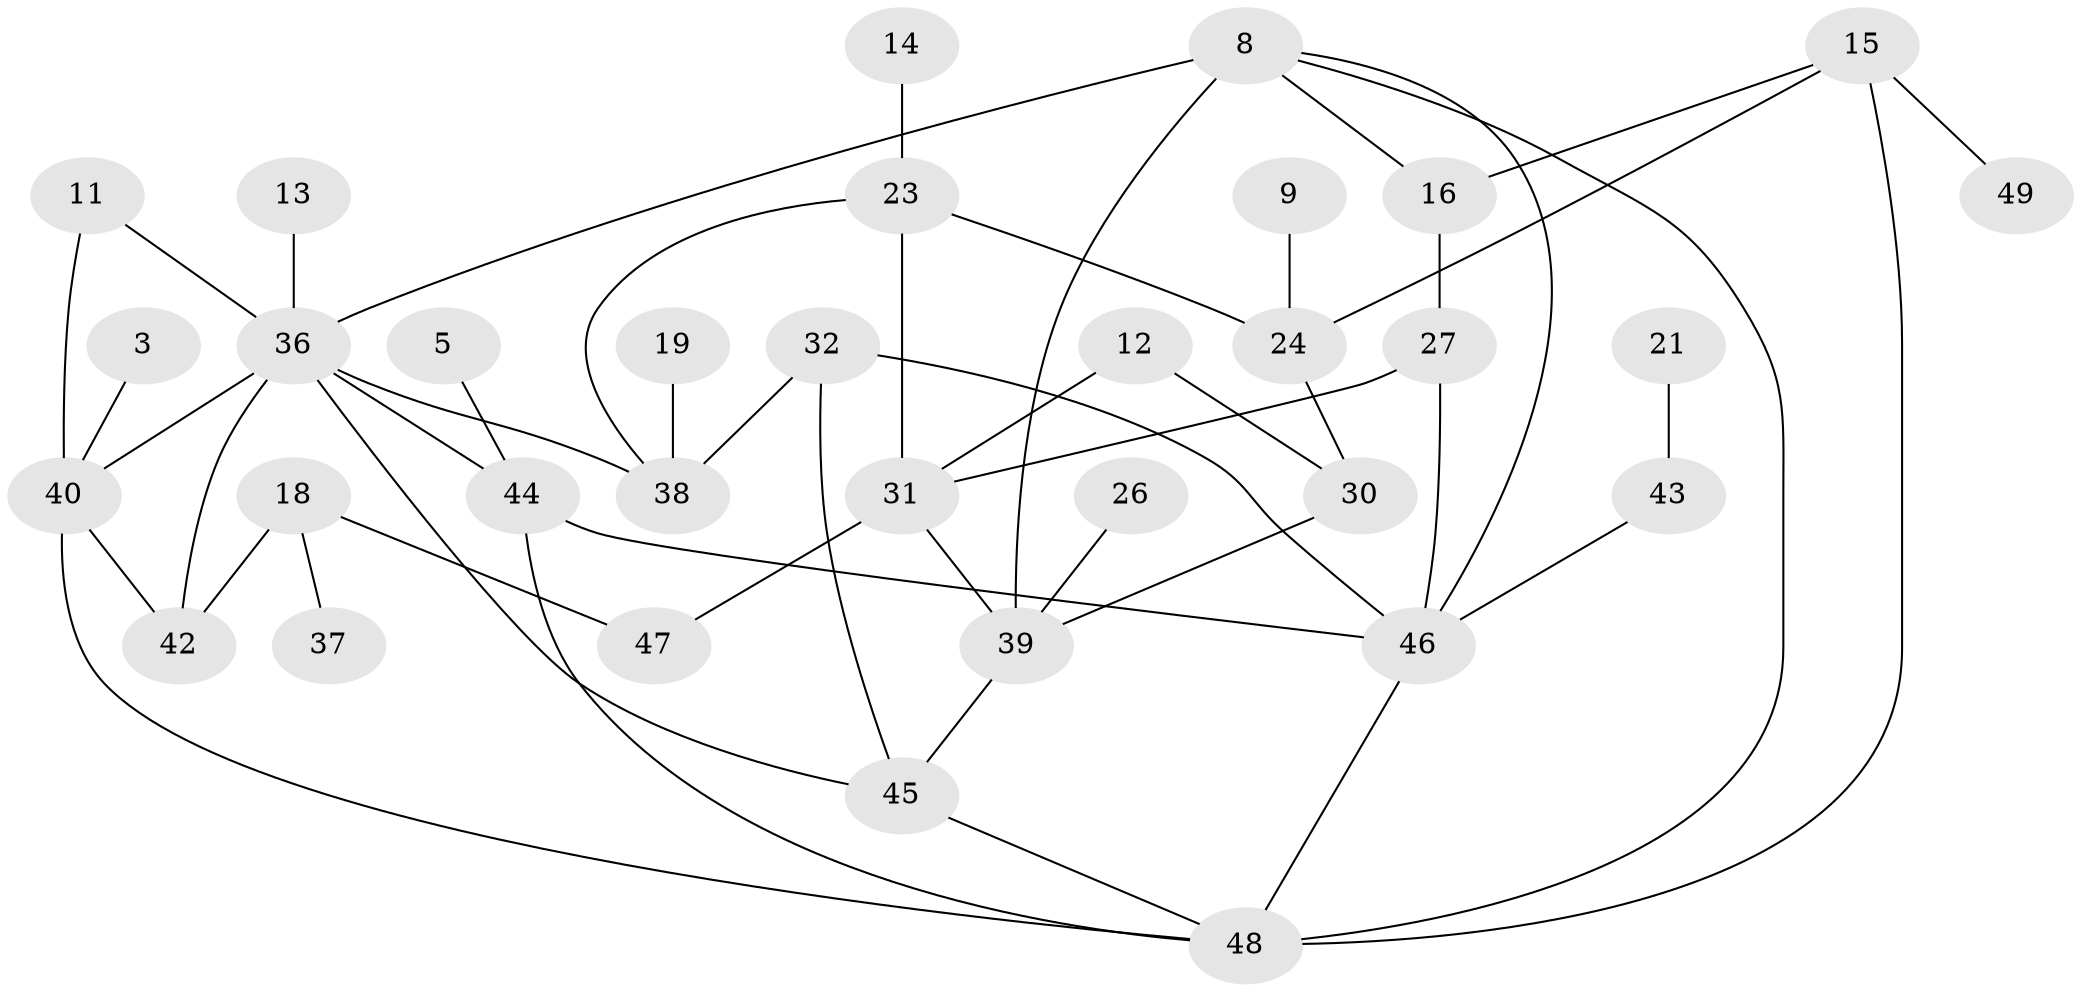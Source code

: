 // original degree distribution, {3: 0.22448979591836735, 0: 0.15306122448979592, 2: 0.23469387755102042, 1: 0.23469387755102042, 4: 0.09183673469387756, 6: 0.01020408163265306, 5: 0.05102040816326531}
// Generated by graph-tools (version 1.1) at 2025/49/03/09/25 03:49:06]
// undirected, 33 vertices, 50 edges
graph export_dot {
graph [start="1"]
  node [color=gray90,style=filled];
  3;
  5;
  8;
  9;
  11;
  12;
  13;
  14;
  15;
  16;
  18;
  19;
  21;
  23;
  24;
  26;
  27;
  30;
  31;
  32;
  36;
  37;
  38;
  39;
  40;
  42;
  43;
  44;
  45;
  46;
  47;
  48;
  49;
  3 -- 40 [weight=1.0];
  5 -- 44 [weight=1.0];
  8 -- 16 [weight=1.0];
  8 -- 36 [weight=1.0];
  8 -- 39 [weight=2.0];
  8 -- 46 [weight=1.0];
  8 -- 48 [weight=1.0];
  9 -- 24 [weight=1.0];
  11 -- 36 [weight=1.0];
  11 -- 40 [weight=1.0];
  12 -- 30 [weight=1.0];
  12 -- 31 [weight=1.0];
  13 -- 36 [weight=1.0];
  14 -- 23 [weight=1.0];
  15 -- 16 [weight=1.0];
  15 -- 24 [weight=1.0];
  15 -- 48 [weight=1.0];
  15 -- 49 [weight=1.0];
  16 -- 27 [weight=1.0];
  18 -- 37 [weight=1.0];
  18 -- 42 [weight=1.0];
  18 -- 47 [weight=1.0];
  19 -- 38 [weight=1.0];
  21 -- 43 [weight=1.0];
  23 -- 24 [weight=1.0];
  23 -- 31 [weight=1.0];
  23 -- 38 [weight=1.0];
  24 -- 30 [weight=1.0];
  26 -- 39 [weight=1.0];
  27 -- 31 [weight=1.0];
  27 -- 46 [weight=1.0];
  30 -- 39 [weight=1.0];
  31 -- 39 [weight=1.0];
  31 -- 47 [weight=1.0];
  32 -- 38 [weight=1.0];
  32 -- 45 [weight=1.0];
  32 -- 46 [weight=1.0];
  36 -- 38 [weight=1.0];
  36 -- 40 [weight=1.0];
  36 -- 42 [weight=1.0];
  36 -- 44 [weight=1.0];
  36 -- 45 [weight=1.0];
  39 -- 45 [weight=1.0];
  40 -- 42 [weight=1.0];
  40 -- 48 [weight=1.0];
  43 -- 46 [weight=1.0];
  44 -- 46 [weight=1.0];
  44 -- 48 [weight=1.0];
  45 -- 48 [weight=1.0];
  46 -- 48 [weight=1.0];
}
